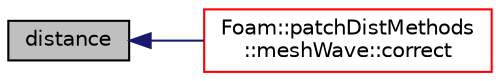 digraph "distance"
{
  bgcolor="transparent";
  edge [fontname="Helvetica",fontsize="10",labelfontname="Helvetica",labelfontsize="10"];
  node [fontname="Helvetica",fontsize="10",shape=record];
  rankdir="LR";
  Node1 [label="distance",height=0.2,width=0.4,color="black", fillcolor="grey75", style="filled", fontcolor="black"];
  Node1 -> Node2 [dir="back",color="midnightblue",fontsize="10",style="solid",fontname="Helvetica"];
  Node2 [label="Foam::patchDistMethods\l::meshWave::correct",height=0.2,width=0.4,color="red",URL="$a01518.html#a91b707ef3ea3cd7eaafec5c8ab91275e",tooltip="Correct the given distance-to-patch field. "];
}

